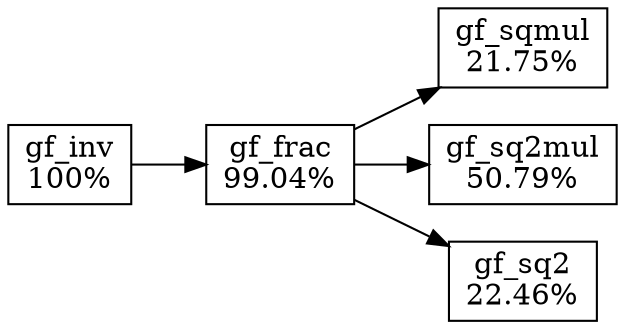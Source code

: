 digraph G {
  rankdir=LR;
  {
    node [shape=box]
    gf_inv [label="gf_inv\n100%"]
    gf_frac [label="gf_frac\n99.04%"]
    gf_sqmul [label="gf_sqmul\n21.75%"]
    gf_sq2mul [label="gf_sq2mul\n50.79%"]
    gf_sq2 [label="gf_sq2\n22.46%"]
  }
  gf_inv -> gf_frac
  gf_frac -> gf_sqmul
  gf_frac -> gf_sq2mul
  gf_frac -> gf_sq2
}

